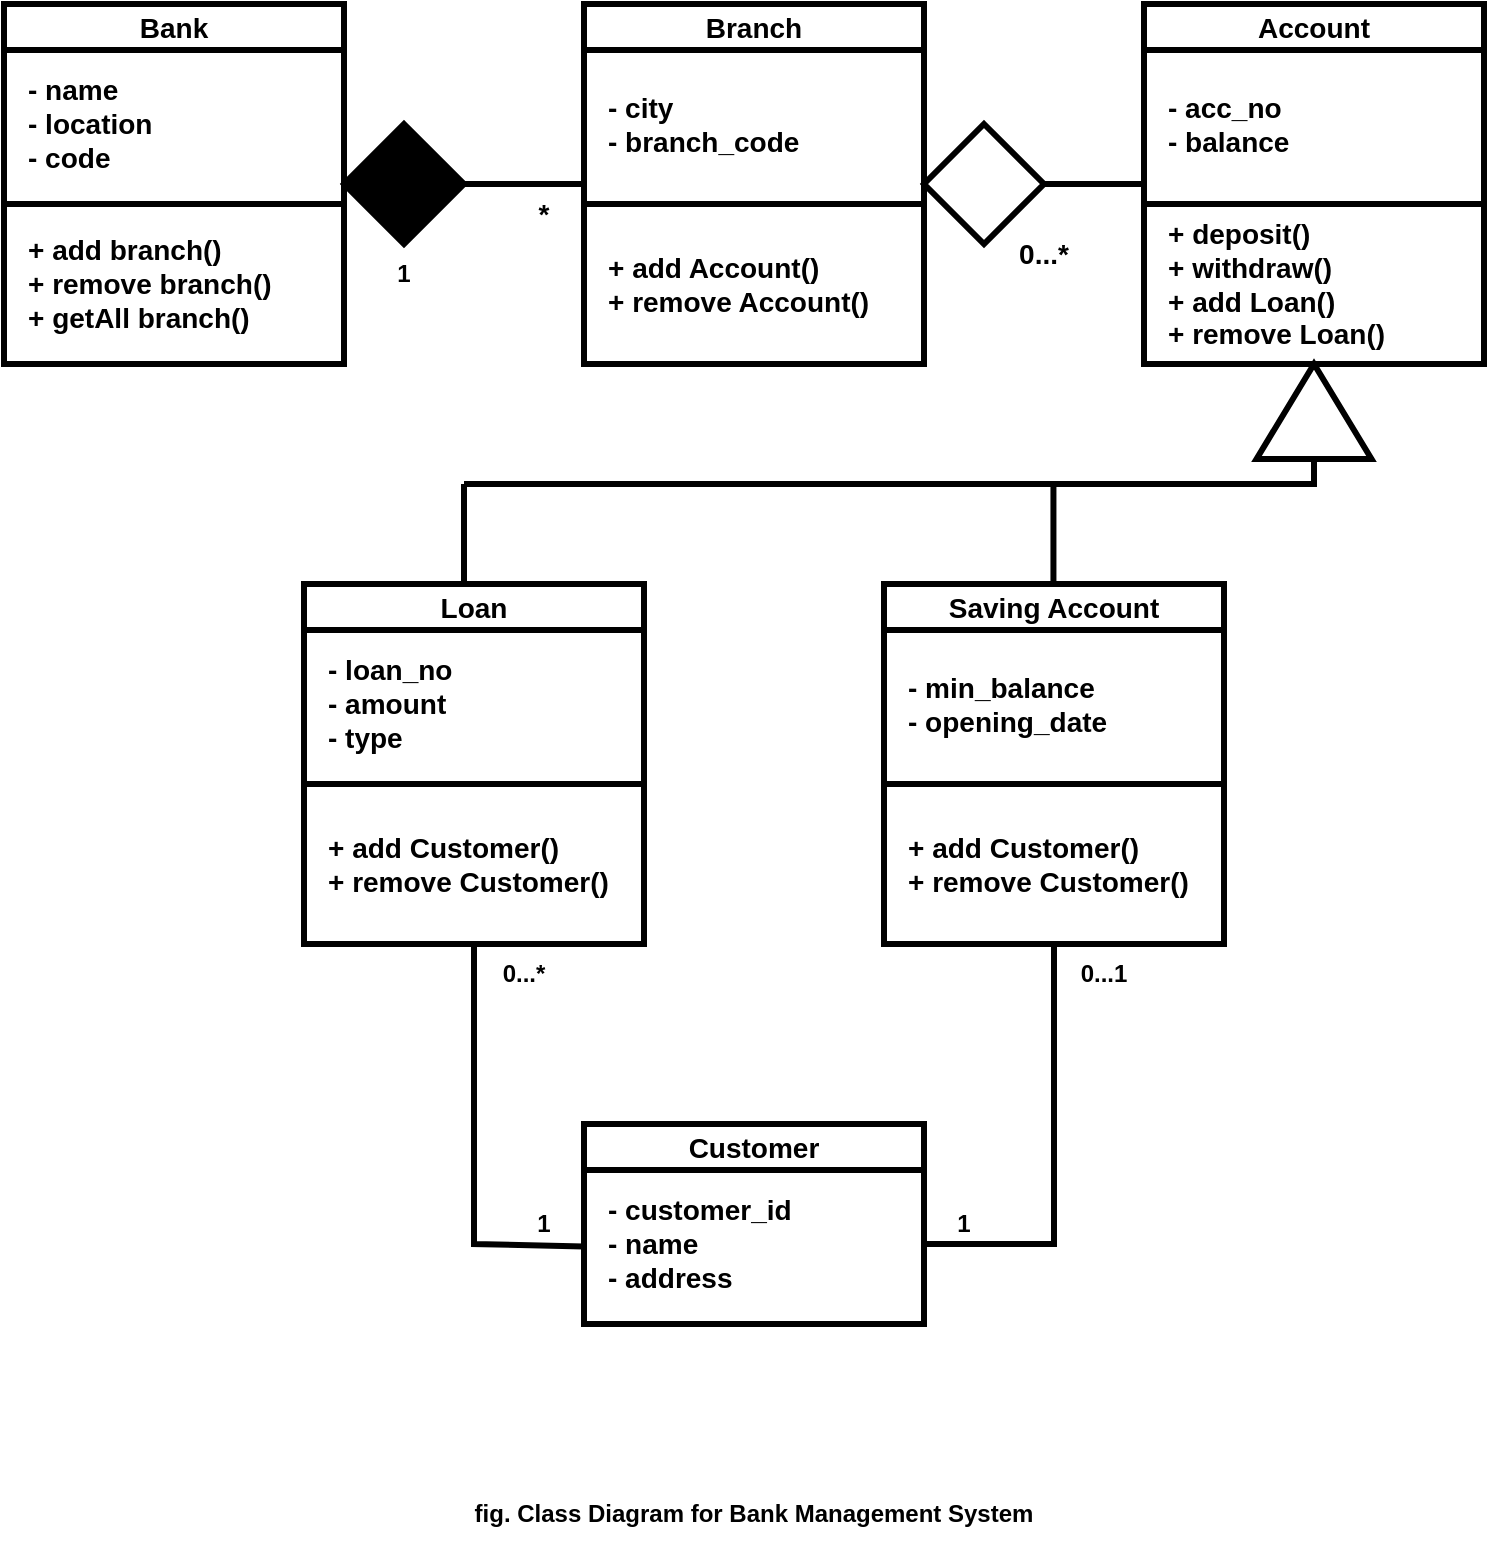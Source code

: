<mxfile version="24.7.4">
  <diagram name="Page-1" id="dkjkcO98tUW8ZSabG4Bo">
    <mxGraphModel grid="1" page="1" gridSize="10" guides="1" tooltips="1" connect="1" arrows="1" fold="1" pageScale="1" pageWidth="850" pageHeight="1100" math="0" shadow="0">
      <root>
        <mxCell id="0" />
        <mxCell id="1" parent="0" />
        <mxCell id="ZmpNuwWmvoQAqBBD5_ST-3" value="&lt;font style=&quot;font-size: 14px;&quot;&gt;Bank&lt;/font&gt;" style="swimlane;whiteSpace=wrap;html=1;strokeWidth=3;" vertex="1" parent="1">
          <mxGeometry x="50" y="180" width="170" height="180" as="geometry" />
        </mxCell>
        <mxCell id="ZmpNuwWmvoQAqBBD5_ST-4" value="&lt;span style=&quot;font-size: 14px;&quot;&gt;&lt;font style=&quot;font-size: 14px;&quot;&gt;&lt;b&gt;- name&lt;/b&gt;&lt;/font&gt;&lt;/span&gt;&lt;div style=&quot;font-size: 14px;&quot;&gt;&lt;font style=&quot;font-size: 14px;&quot;&gt;&lt;b&gt;- location&lt;/b&gt;&lt;/font&gt;&lt;/div&gt;&lt;div style=&quot;font-size: 14px;&quot;&gt;&lt;font style=&quot;font-size: 14px;&quot;&gt;&lt;b&gt;- code&lt;/b&gt;&lt;/font&gt;&lt;/div&gt;" style="text;html=1;align=left;verticalAlign=middle;resizable=0;points=[];autosize=1;strokeColor=none;fillColor=none;" vertex="1" parent="ZmpNuwWmvoQAqBBD5_ST-3">
          <mxGeometry x="10" y="30" width="90" height="60" as="geometry" />
        </mxCell>
        <mxCell id="ZmpNuwWmvoQAqBBD5_ST-6" value="&lt;span style=&quot;font-size: 14px;&quot;&gt;&lt;font style=&quot;font-size: 14px;&quot;&gt;&lt;b&gt;+ add branch()&lt;/b&gt;&lt;/font&gt;&lt;/span&gt;&lt;div style=&quot;font-size: 14px;&quot;&gt;&lt;font style=&quot;font-size: 14px;&quot;&gt;&lt;b&gt;+ remove branch()&lt;/b&gt;&lt;/font&gt;&lt;/div&gt;&lt;div style=&quot;font-size: 14px;&quot;&gt;&lt;font style=&quot;font-size: 14px;&quot;&gt;&lt;b&gt;+ getAll branch()&lt;/b&gt;&lt;/font&gt;&lt;/div&gt;" style="text;strokeColor=none;align=left;fillColor=none;html=1;verticalAlign=middle;whiteSpace=wrap;rounded=0;" vertex="1" parent="ZmpNuwWmvoQAqBBD5_ST-3">
          <mxGeometry x="10" y="110" width="130" height="60" as="geometry" />
        </mxCell>
        <mxCell id="ZmpNuwWmvoQAqBBD5_ST-7" value="" style="endArrow=none;html=1;rounded=0;entryX=1;entryY=0.5;entryDx=0;entryDy=0;exitX=0;exitY=0.5;exitDx=0;exitDy=0;strokeWidth=3;" edge="1" parent="ZmpNuwWmvoQAqBBD5_ST-3">
          <mxGeometry width="50" height="50" relative="1" as="geometry">
            <mxPoint y="100.0" as="sourcePoint" />
            <mxPoint x="170" y="100.0" as="targetPoint" />
          </mxGeometry>
        </mxCell>
        <mxCell id="ZmpNuwWmvoQAqBBD5_ST-8" value="&lt;font style=&quot;font-size: 14px;&quot;&gt;Branch&lt;/font&gt;" style="swimlane;whiteSpace=wrap;html=1;strokeWidth=3;" vertex="1" parent="1">
          <mxGeometry x="340" y="180" width="170" height="180" as="geometry" />
        </mxCell>
        <mxCell id="ZmpNuwWmvoQAqBBD5_ST-9" value="&lt;span style=&quot;font-size: 14px;&quot;&gt;&lt;font style=&quot;font-size: 14px;&quot;&gt;&lt;b&gt;- city&lt;/b&gt;&lt;/font&gt;&lt;/span&gt;&lt;div&gt;&lt;span style=&quot;font-size: 14px;&quot;&gt;&lt;font style=&quot;font-size: 14px;&quot;&gt;&lt;b&gt;- branch_code&lt;/b&gt;&lt;/font&gt;&lt;/span&gt;&lt;/div&gt;" style="text;html=1;align=left;verticalAlign=middle;resizable=0;points=[];autosize=1;strokeColor=none;fillColor=none;" vertex="1" parent="ZmpNuwWmvoQAqBBD5_ST-8">
          <mxGeometry x="10" y="35" width="120" height="50" as="geometry" />
        </mxCell>
        <mxCell id="ZmpNuwWmvoQAqBBD5_ST-10" value="&lt;span style=&quot;font-size: 14px;&quot;&gt;&lt;font style=&quot;font-size: 14px;&quot;&gt;&lt;b&gt;+ add Account()&lt;/b&gt;&lt;/font&gt;&lt;/span&gt;&lt;div&gt;&lt;span style=&quot;font-size: 14px;&quot;&gt;&lt;font style=&quot;font-size: 14px;&quot;&gt;&lt;b&gt;+ remove Account()&lt;/b&gt;&lt;/font&gt;&lt;/span&gt;&lt;/div&gt;" style="text;strokeColor=none;align=left;fillColor=none;html=1;verticalAlign=middle;whiteSpace=wrap;rounded=0;" vertex="1" parent="ZmpNuwWmvoQAqBBD5_ST-8">
          <mxGeometry x="10" y="110" width="140" height="60" as="geometry" />
        </mxCell>
        <mxCell id="ZmpNuwWmvoQAqBBD5_ST-11" value="" style="endArrow=none;html=1;rounded=0;entryX=1;entryY=0.5;entryDx=0;entryDy=0;exitX=0;exitY=0.5;exitDx=0;exitDy=0;strokeWidth=3;" edge="1" parent="ZmpNuwWmvoQAqBBD5_ST-8">
          <mxGeometry width="50" height="50" relative="1" as="geometry">
            <mxPoint y="100.0" as="sourcePoint" />
            <mxPoint x="170" y="100.0" as="targetPoint" />
          </mxGeometry>
        </mxCell>
        <mxCell id="ZmpNuwWmvoQAqBBD5_ST-12" value="&lt;font style=&quot;font-size: 14px;&quot;&gt;Account&lt;/font&gt;" style="swimlane;whiteSpace=wrap;html=1;strokeWidth=3;startSize=23;" vertex="1" parent="1">
          <mxGeometry x="620" y="180" width="170" height="180" as="geometry" />
        </mxCell>
        <mxCell id="ZmpNuwWmvoQAqBBD5_ST-13" value="&lt;span style=&quot;font-size: 14px;&quot;&gt;&lt;font style=&quot;font-size: 14px;&quot;&gt;&lt;b&gt;- acc_no&lt;/b&gt;&lt;/font&gt;&lt;/span&gt;&lt;div&gt;&lt;span style=&quot;font-size: 14px;&quot;&gt;&lt;font style=&quot;font-size: 14px;&quot;&gt;&lt;b&gt;- balance&lt;/b&gt;&lt;/font&gt;&lt;/span&gt;&lt;/div&gt;" style="text;html=1;align=left;verticalAlign=middle;resizable=0;points=[];autosize=1;strokeColor=none;fillColor=none;" vertex="1" parent="ZmpNuwWmvoQAqBBD5_ST-12">
          <mxGeometry x="10" y="35" width="80" height="50" as="geometry" />
        </mxCell>
        <mxCell id="ZmpNuwWmvoQAqBBD5_ST-14" value="&lt;span style=&quot;font-size: 14px;&quot;&gt;&lt;font style=&quot;font-size: 14px;&quot;&gt;&lt;b&gt;+ deposit()&lt;/b&gt;&lt;/font&gt;&lt;/span&gt;&lt;div&gt;&lt;span style=&quot;font-size: 14px;&quot;&gt;&lt;font style=&quot;font-size: 14px;&quot;&gt;&lt;b&gt;+ withdraw()&lt;/b&gt;&lt;/font&gt;&lt;/span&gt;&lt;/div&gt;&lt;div&gt;&lt;span style=&quot;font-size: 14px;&quot;&gt;&lt;font style=&quot;font-size: 14px;&quot;&gt;&lt;b&gt;+ add Loan()&lt;/b&gt;&lt;/font&gt;&lt;/span&gt;&lt;/div&gt;&lt;div&gt;&lt;span style=&quot;font-size: 14px;&quot;&gt;&lt;font style=&quot;font-size: 14px;&quot;&gt;&lt;b&gt;+ remove Loan()&lt;/b&gt;&lt;/font&gt;&lt;/span&gt;&lt;/div&gt;" style="text;strokeColor=none;align=left;fillColor=none;html=1;verticalAlign=middle;whiteSpace=wrap;rounded=0;" vertex="1" parent="ZmpNuwWmvoQAqBBD5_ST-12">
          <mxGeometry x="10" y="110" width="130" height="60" as="geometry" />
        </mxCell>
        <mxCell id="ZmpNuwWmvoQAqBBD5_ST-15" value="" style="endArrow=none;html=1;rounded=0;entryX=1;entryY=0.5;entryDx=0;entryDy=0;exitX=0;exitY=0.5;exitDx=0;exitDy=0;strokeWidth=3;" edge="1" parent="ZmpNuwWmvoQAqBBD5_ST-12">
          <mxGeometry width="50" height="50" relative="1" as="geometry">
            <mxPoint y="100.0" as="sourcePoint" />
            <mxPoint x="170" y="100.0" as="targetPoint" />
          </mxGeometry>
        </mxCell>
        <mxCell id="ZmpNuwWmvoQAqBBD5_ST-16" value="&lt;font style=&quot;font-size: 14px;&quot;&gt;Loan&lt;/font&gt;" style="swimlane;whiteSpace=wrap;html=1;strokeWidth=3;" vertex="1" parent="1">
          <mxGeometry x="200" y="470" width="170" height="180" as="geometry" />
        </mxCell>
        <mxCell id="ZmpNuwWmvoQAqBBD5_ST-17" value="&lt;span style=&quot;font-size: 14px;&quot;&gt;&lt;font style=&quot;font-size: 14px;&quot;&gt;&lt;b&gt;- loan_no&lt;/b&gt;&lt;/font&gt;&lt;/span&gt;&lt;div&gt;&lt;span style=&quot;font-size: 14px;&quot;&gt;&lt;font style=&quot;font-size: 14px;&quot;&gt;&lt;b&gt;- amount&lt;/b&gt;&lt;/font&gt;&lt;/span&gt;&lt;/div&gt;&lt;div&gt;&lt;span style=&quot;font-size: 14px;&quot;&gt;&lt;font style=&quot;font-size: 14px;&quot;&gt;&lt;b&gt;- type&lt;/b&gt;&lt;/font&gt;&lt;/span&gt;&lt;/div&gt;" style="text;html=1;align=left;verticalAlign=middle;resizable=0;points=[];autosize=1;strokeColor=none;fillColor=none;" vertex="1" parent="ZmpNuwWmvoQAqBBD5_ST-16">
          <mxGeometry x="10" y="30" width="90" height="60" as="geometry" />
        </mxCell>
        <mxCell id="ZmpNuwWmvoQAqBBD5_ST-18" value="&lt;span style=&quot;font-size: 14px;&quot;&gt;&lt;font style=&quot;font-size: 14px;&quot;&gt;&lt;b&gt;+ add Customer()&lt;/b&gt;&lt;/font&gt;&lt;/span&gt;&lt;div&gt;&lt;span style=&quot;font-size: 14px;&quot;&gt;&lt;b&gt;+ remove Customer()&lt;/b&gt;&lt;/span&gt;&lt;/div&gt;" style="text;strokeColor=none;align=left;fillColor=none;html=1;verticalAlign=middle;whiteSpace=wrap;rounded=0;" vertex="1" parent="ZmpNuwWmvoQAqBBD5_ST-16">
          <mxGeometry x="10" y="110" width="150" height="60" as="geometry" />
        </mxCell>
        <mxCell id="ZmpNuwWmvoQAqBBD5_ST-19" value="" style="endArrow=none;html=1;rounded=0;entryX=1;entryY=0.5;entryDx=0;entryDy=0;exitX=0;exitY=0.5;exitDx=0;exitDy=0;strokeWidth=3;" edge="1" parent="ZmpNuwWmvoQAqBBD5_ST-16">
          <mxGeometry width="50" height="50" relative="1" as="geometry">
            <mxPoint y="100.0" as="sourcePoint" />
            <mxPoint x="170" y="100.0" as="targetPoint" />
          </mxGeometry>
        </mxCell>
        <mxCell id="ZmpNuwWmvoQAqBBD5_ST-20" value="&lt;font style=&quot;font-size: 14px;&quot;&gt;Saving Account&lt;/font&gt;" style="swimlane;whiteSpace=wrap;html=1;strokeWidth=3;" vertex="1" parent="1">
          <mxGeometry x="490" y="470" width="170" height="180" as="geometry" />
        </mxCell>
        <mxCell id="ZmpNuwWmvoQAqBBD5_ST-21" value="&lt;span style=&quot;font-size: 14px;&quot;&gt;&lt;font style=&quot;font-size: 14px;&quot;&gt;&lt;b&gt;- min_balance&lt;/b&gt;&lt;/font&gt;&lt;/span&gt;&lt;div&gt;&lt;span style=&quot;font-size: 14px;&quot;&gt;&lt;font style=&quot;font-size: 14px;&quot;&gt;&lt;b&gt;- opening_date&lt;/b&gt;&lt;/font&gt;&lt;/span&gt;&lt;/div&gt;" style="text;html=1;align=left;verticalAlign=middle;resizable=0;points=[];autosize=1;strokeColor=none;fillColor=none;" vertex="1" parent="ZmpNuwWmvoQAqBBD5_ST-20">
          <mxGeometry x="10" y="35" width="120" height="50" as="geometry" />
        </mxCell>
        <mxCell id="ZmpNuwWmvoQAqBBD5_ST-22" value="&lt;span style=&quot;font-size: 14px;&quot;&gt;&lt;font style=&quot;font-size: 14px;&quot;&gt;&lt;b&gt;+ add Customer&lt;/b&gt;&lt;/font&gt;&lt;/span&gt;&lt;b style=&quot;font-size: 14px; background-color: initial;&quot;&gt;()&lt;/b&gt;&lt;div&gt;&lt;b style=&quot;font-size: 14px; background-color: initial;&quot;&gt;+ remove Customer()&lt;/b&gt;&lt;/div&gt;" style="text;strokeColor=none;align=left;fillColor=none;html=1;verticalAlign=middle;whiteSpace=wrap;rounded=0;" vertex="1" parent="ZmpNuwWmvoQAqBBD5_ST-20">
          <mxGeometry x="10" y="110" width="150" height="60" as="geometry" />
        </mxCell>
        <mxCell id="ZmpNuwWmvoQAqBBD5_ST-23" value="" style="endArrow=none;html=1;rounded=0;entryX=1;entryY=0.5;entryDx=0;entryDy=0;exitX=0;exitY=0.5;exitDx=0;exitDy=0;strokeWidth=3;" edge="1" parent="ZmpNuwWmvoQAqBBD5_ST-20">
          <mxGeometry width="50" height="50" relative="1" as="geometry">
            <mxPoint y="100.0" as="sourcePoint" />
            <mxPoint x="170" y="100.0" as="targetPoint" />
          </mxGeometry>
        </mxCell>
        <mxCell id="ZmpNuwWmvoQAqBBD5_ST-24" value="&lt;font style=&quot;font-size: 14px;&quot;&gt;Customer&lt;/font&gt;" style="swimlane;whiteSpace=wrap;html=1;strokeWidth=3;startSize=23;" vertex="1" parent="1">
          <mxGeometry x="340" y="740" width="170" height="100" as="geometry" />
        </mxCell>
        <mxCell id="ZmpNuwWmvoQAqBBD5_ST-25" value="&lt;span style=&quot;font-size: 14px;&quot;&gt;&lt;font style=&quot;font-size: 14px;&quot;&gt;&lt;b&gt;- customer_id&lt;/b&gt;&lt;/font&gt;&lt;/span&gt;&lt;div&gt;&lt;span style=&quot;font-size: 14px;&quot;&gt;&lt;font style=&quot;font-size: 14px;&quot;&gt;&lt;b&gt;- name&lt;/b&gt;&lt;/font&gt;&lt;/span&gt;&lt;/div&gt;&lt;div&gt;&lt;span style=&quot;font-size: 14px;&quot;&gt;&lt;font style=&quot;font-size: 14px;&quot;&gt;&lt;b&gt;- address&lt;/b&gt;&lt;/font&gt;&lt;/span&gt;&lt;/div&gt;" style="text;html=1;align=left;verticalAlign=middle;resizable=0;points=[];autosize=1;strokeColor=none;fillColor=none;" vertex="1" parent="ZmpNuwWmvoQAqBBD5_ST-24">
          <mxGeometry x="10" y="30" width="120" height="60" as="geometry" />
        </mxCell>
        <mxCell id="ZmpNuwWmvoQAqBBD5_ST-28" value="" style="rhombus;whiteSpace=wrap;html=1;fillColor=#000000;strokeWidth=3;" vertex="1" parent="1">
          <mxGeometry x="220" y="240" width="60" height="60" as="geometry" />
        </mxCell>
        <mxCell id="ZmpNuwWmvoQAqBBD5_ST-31" value="" style="endArrow=none;html=1;rounded=0;entryX=0;entryY=0.5;entryDx=0;entryDy=0;exitX=1;exitY=0.5;exitDx=0;exitDy=0;strokeWidth=3;" edge="1" parent="1" source="ZmpNuwWmvoQAqBBD5_ST-28" target="ZmpNuwWmvoQAqBBD5_ST-8">
          <mxGeometry width="50" height="50" relative="1" as="geometry">
            <mxPoint x="190" y="310" as="sourcePoint" />
            <mxPoint x="240" y="260" as="targetPoint" />
          </mxGeometry>
        </mxCell>
        <mxCell id="ZmpNuwWmvoQAqBBD5_ST-32" value="&lt;b&gt;1&lt;/b&gt;" style="text;strokeColor=none;align=center;fillColor=none;html=1;verticalAlign=middle;whiteSpace=wrap;rounded=0;" vertex="1" parent="1">
          <mxGeometry x="220" y="300" width="60" height="30" as="geometry" />
        </mxCell>
        <mxCell id="ZmpNuwWmvoQAqBBD5_ST-33" value="&lt;b&gt;&lt;font style=&quot;font-size: 14px;&quot;&gt;*&lt;/font&gt;&lt;/b&gt;" style="text;strokeColor=none;align=center;fillColor=none;html=1;verticalAlign=middle;whiteSpace=wrap;rounded=0;" vertex="1" parent="1">
          <mxGeometry x="290" y="270" width="60" height="30" as="geometry" />
        </mxCell>
        <mxCell id="ZmpNuwWmvoQAqBBD5_ST-34" value="" style="rhombus;whiteSpace=wrap;html=1;fillColor=#FFFFFF;strokeWidth=3;" vertex="1" parent="1">
          <mxGeometry x="510" y="240" width="60" height="60" as="geometry" />
        </mxCell>
        <mxCell id="ZmpNuwWmvoQAqBBD5_ST-35" value="" style="endArrow=none;html=1;rounded=0;exitX=1;exitY=0.5;exitDx=0;exitDy=0;entryX=0;entryY=0.5;entryDx=0;entryDy=0;strokeWidth=3;" edge="1" parent="1" source="ZmpNuwWmvoQAqBBD5_ST-34" target="ZmpNuwWmvoQAqBBD5_ST-12">
          <mxGeometry width="50" height="50" relative="1" as="geometry">
            <mxPoint x="480" y="310" as="sourcePoint" />
            <mxPoint x="580" y="300" as="targetPoint" />
          </mxGeometry>
        </mxCell>
        <mxCell id="ZmpNuwWmvoQAqBBD5_ST-36" value="&lt;b&gt;&lt;font style=&quot;font-size: 14px;&quot;&gt;0...*&lt;/font&gt;&lt;/b&gt;" style="text;strokeColor=none;align=center;fillColor=none;html=1;verticalAlign=middle;whiteSpace=wrap;rounded=0;" vertex="1" parent="1">
          <mxGeometry x="530" y="290" width="80" height="30" as="geometry" />
        </mxCell>
        <mxCell id="ZmpNuwWmvoQAqBBD5_ST-37" value="" style="triangle;whiteSpace=wrap;html=1;rotation=-90;strokeWidth=3;" vertex="1" parent="1">
          <mxGeometry x="681.25" y="355" width="47.5" height="57.5" as="geometry" />
        </mxCell>
        <mxCell id="ZmpNuwWmvoQAqBBD5_ST-44" value="" style="endArrow=none;html=1;rounded=0;entryX=0;entryY=0.5;entryDx=0;entryDy=0;strokeWidth=3;" edge="1" parent="1" target="ZmpNuwWmvoQAqBBD5_ST-37">
          <mxGeometry width="50" height="50" relative="1" as="geometry">
            <mxPoint x="280" y="420" as="sourcePoint" />
            <mxPoint x="470" y="410" as="targetPoint" />
            <Array as="points">
              <mxPoint x="705" y="420" />
            </Array>
          </mxGeometry>
        </mxCell>
        <mxCell id="ZmpNuwWmvoQAqBBD5_ST-45" value="" style="endArrow=none;html=1;rounded=0;strokeWidth=3;" edge="1" parent="1">
          <mxGeometry width="50" height="50" relative="1" as="geometry">
            <mxPoint x="280" y="420" as="sourcePoint" />
            <mxPoint x="280" y="470" as="targetPoint" />
          </mxGeometry>
        </mxCell>
        <mxCell id="ZmpNuwWmvoQAqBBD5_ST-46" value="" style="endArrow=none;html=1;rounded=0;strokeWidth=3;" edge="1" parent="1">
          <mxGeometry width="50" height="50" relative="1" as="geometry">
            <mxPoint x="574.72" y="420" as="sourcePoint" />
            <mxPoint x="574.72" y="470" as="targetPoint" />
          </mxGeometry>
        </mxCell>
        <mxCell id="ZmpNuwWmvoQAqBBD5_ST-47" value="" style="endArrow=none;html=1;rounded=0;entryX=0.5;entryY=1;entryDx=0;entryDy=0;strokeWidth=3;" edge="1" parent="1" target="ZmpNuwWmvoQAqBBD5_ST-16">
          <mxGeometry width="50" height="50" relative="1" as="geometry">
            <mxPoint x="340" y="801.212" as="sourcePoint" />
            <mxPoint x="300" y="740" as="targetPoint" />
            <Array as="points">
              <mxPoint x="285" y="800" />
            </Array>
          </mxGeometry>
        </mxCell>
        <mxCell id="ZmpNuwWmvoQAqBBD5_ST-48" value="" style="endArrow=none;html=1;rounded=0;entryX=0.5;entryY=1;entryDx=0;entryDy=0;strokeWidth=3;" edge="1" parent="1" target="ZmpNuwWmvoQAqBBD5_ST-20">
          <mxGeometry width="50" height="50" relative="1" as="geometry">
            <mxPoint x="510" y="800" as="sourcePoint" />
            <mxPoint x="555" y="680" as="targetPoint" />
            <Array as="points">
              <mxPoint x="575" y="800" />
            </Array>
          </mxGeometry>
        </mxCell>
        <mxCell id="ZmpNuwWmvoQAqBBD5_ST-49" value="&lt;b&gt;0...*&lt;/b&gt;" style="text;strokeColor=none;align=center;fillColor=none;html=1;verticalAlign=middle;whiteSpace=wrap;rounded=0;" vertex="1" parent="1">
          <mxGeometry x="280" y="650" width="60" height="30" as="geometry" />
        </mxCell>
        <mxCell id="ZmpNuwWmvoQAqBBD5_ST-50" value="&lt;b&gt;0...1&lt;/b&gt;" style="text;strokeColor=none;align=center;fillColor=none;html=1;verticalAlign=middle;whiteSpace=wrap;rounded=0;" vertex="1" parent="1">
          <mxGeometry x="570" y="650" width="60" height="30" as="geometry" />
        </mxCell>
        <mxCell id="ZmpNuwWmvoQAqBBD5_ST-51" value="&lt;b&gt;1&lt;/b&gt;" style="text;strokeColor=none;align=center;fillColor=none;html=1;verticalAlign=middle;whiteSpace=wrap;rounded=0;" vertex="1" parent="1">
          <mxGeometry x="290" y="775" width="60" height="30" as="geometry" />
        </mxCell>
        <mxCell id="ZmpNuwWmvoQAqBBD5_ST-52" value="&lt;b&gt;1&lt;/b&gt;" style="text;strokeColor=none;align=center;fillColor=none;html=1;verticalAlign=middle;whiteSpace=wrap;rounded=0;" vertex="1" parent="1">
          <mxGeometry x="500" y="775" width="60" height="30" as="geometry" />
        </mxCell>
        <mxCell id="ZmpNuwWmvoQAqBBD5_ST-54" value="&lt;b&gt;fig. Class Diagram for Bank Management System&lt;/b&gt;" style="text;strokeColor=none;align=center;fillColor=none;html=1;verticalAlign=middle;whiteSpace=wrap;rounded=0;" vertex="1" parent="1">
          <mxGeometry x="250" y="920" width="350" height="30" as="geometry" />
        </mxCell>
      </root>
    </mxGraphModel>
  </diagram>
</mxfile>
